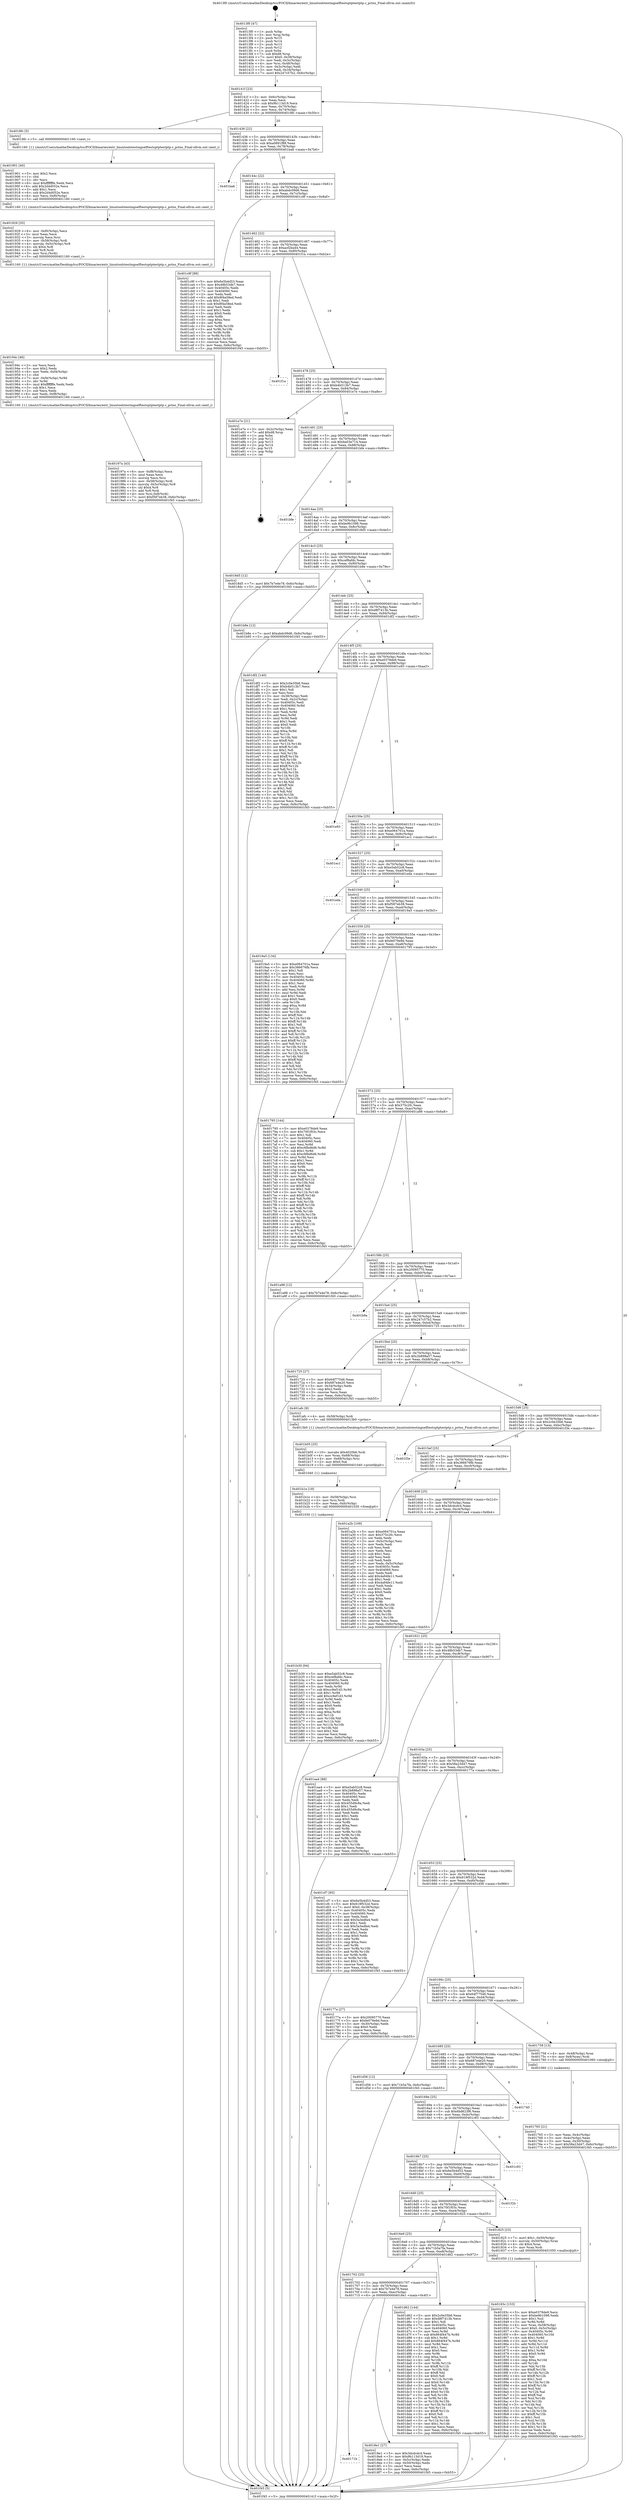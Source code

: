 digraph "0x4013f0" {
  label = "0x4013f0 (/mnt/c/Users/mathe/Desktop/tcc/POCII/binaries/extr_linuxtoolstestingselftestsptptestptp.c_pctns_Final-ollvm.out::main(0))"
  labelloc = "t"
  node[shape=record]

  Entry [label="",width=0.3,height=0.3,shape=circle,fillcolor=black,style=filled]
  "0x40141f" [label="{
     0x40141f [23]\l
     | [instrs]\l
     &nbsp;&nbsp;0x40141f \<+3\>: mov -0x6c(%rbp),%eax\l
     &nbsp;&nbsp;0x401422 \<+2\>: mov %eax,%ecx\l
     &nbsp;&nbsp;0x401424 \<+6\>: sub $0x9b113d19,%ecx\l
     &nbsp;&nbsp;0x40142a \<+3\>: mov %eax,-0x70(%rbp)\l
     &nbsp;&nbsp;0x40142d \<+3\>: mov %ecx,-0x74(%rbp)\l
     &nbsp;&nbsp;0x401430 \<+6\>: je 00000000004018fc \<main+0x50c\>\l
  }"]
  "0x4018fc" [label="{
     0x4018fc [5]\l
     | [instrs]\l
     &nbsp;&nbsp;0x4018fc \<+5\>: call 0000000000401160 \<next_i\>\l
     | [calls]\l
     &nbsp;&nbsp;0x401160 \{1\} (/mnt/c/Users/mathe/Desktop/tcc/POCII/binaries/extr_linuxtoolstestingselftestsptptestptp.c_pctns_Final-ollvm.out::next_i)\l
  }"]
  "0x401436" [label="{
     0x401436 [22]\l
     | [instrs]\l
     &nbsp;&nbsp;0x401436 \<+5\>: jmp 000000000040143b \<main+0x4b\>\l
     &nbsp;&nbsp;0x40143b \<+3\>: mov -0x70(%rbp),%eax\l
     &nbsp;&nbsp;0x40143e \<+5\>: sub $0xa0891f88,%eax\l
     &nbsp;&nbsp;0x401443 \<+3\>: mov %eax,-0x78(%rbp)\l
     &nbsp;&nbsp;0x401446 \<+6\>: je 0000000000401ba6 \<main+0x7b6\>\l
  }"]
  Exit [label="",width=0.3,height=0.3,shape=circle,fillcolor=black,style=filled,peripheries=2]
  "0x401ba6" [label="{
     0x401ba6\l
  }", style=dashed]
  "0x40144c" [label="{
     0x40144c [22]\l
     | [instrs]\l
     &nbsp;&nbsp;0x40144c \<+5\>: jmp 0000000000401451 \<main+0x61\>\l
     &nbsp;&nbsp;0x401451 \<+3\>: mov -0x70(%rbp),%eax\l
     &nbsp;&nbsp;0x401454 \<+5\>: sub $0xabdc09d6,%eax\l
     &nbsp;&nbsp;0x401459 \<+3\>: mov %eax,-0x7c(%rbp)\l
     &nbsp;&nbsp;0x40145c \<+6\>: je 0000000000401c9f \<main+0x8af\>\l
  }"]
  "0x401b30" [label="{
     0x401b30 [94]\l
     | [instrs]\l
     &nbsp;&nbsp;0x401b30 \<+5\>: mov $0xe5ab52c8,%eax\l
     &nbsp;&nbsp;0x401b35 \<+5\>: mov $0xcef8afdc,%ecx\l
     &nbsp;&nbsp;0x401b3a \<+7\>: mov 0x40405c,%edx\l
     &nbsp;&nbsp;0x401b41 \<+8\>: mov 0x404060,%r8d\l
     &nbsp;&nbsp;0x401b49 \<+3\>: mov %edx,%r9d\l
     &nbsp;&nbsp;0x401b4c \<+7\>: sub $0xcc9ef1d3,%r9d\l
     &nbsp;&nbsp;0x401b53 \<+4\>: sub $0x1,%r9d\l
     &nbsp;&nbsp;0x401b57 \<+7\>: add $0xcc9ef1d3,%r9d\l
     &nbsp;&nbsp;0x401b5e \<+4\>: imul %r9d,%edx\l
     &nbsp;&nbsp;0x401b62 \<+3\>: and $0x1,%edx\l
     &nbsp;&nbsp;0x401b65 \<+3\>: cmp $0x0,%edx\l
     &nbsp;&nbsp;0x401b68 \<+4\>: sete %r10b\l
     &nbsp;&nbsp;0x401b6c \<+4\>: cmp $0xa,%r8d\l
     &nbsp;&nbsp;0x401b70 \<+4\>: setl %r11b\l
     &nbsp;&nbsp;0x401b74 \<+3\>: mov %r10b,%bl\l
     &nbsp;&nbsp;0x401b77 \<+3\>: and %r11b,%bl\l
     &nbsp;&nbsp;0x401b7a \<+3\>: xor %r11b,%r10b\l
     &nbsp;&nbsp;0x401b7d \<+3\>: or %r10b,%bl\l
     &nbsp;&nbsp;0x401b80 \<+3\>: test $0x1,%bl\l
     &nbsp;&nbsp;0x401b83 \<+3\>: cmovne %ecx,%eax\l
     &nbsp;&nbsp;0x401b86 \<+3\>: mov %eax,-0x6c(%rbp)\l
     &nbsp;&nbsp;0x401b89 \<+5\>: jmp 0000000000401f45 \<main+0xb55\>\l
  }"]
  "0x401c9f" [label="{
     0x401c9f [88]\l
     | [instrs]\l
     &nbsp;&nbsp;0x401c9f \<+5\>: mov $0x6e5b4d53,%eax\l
     &nbsp;&nbsp;0x401ca4 \<+5\>: mov $0x48b53db7,%ecx\l
     &nbsp;&nbsp;0x401ca9 \<+7\>: mov 0x40405c,%edx\l
     &nbsp;&nbsp;0x401cb0 \<+7\>: mov 0x404060,%esi\l
     &nbsp;&nbsp;0x401cb7 \<+2\>: mov %edx,%edi\l
     &nbsp;&nbsp;0x401cb9 \<+6\>: add $0x8f4a58ed,%edi\l
     &nbsp;&nbsp;0x401cbf \<+3\>: sub $0x1,%edi\l
     &nbsp;&nbsp;0x401cc2 \<+6\>: sub $0x8f4a58ed,%edi\l
     &nbsp;&nbsp;0x401cc8 \<+3\>: imul %edi,%edx\l
     &nbsp;&nbsp;0x401ccb \<+3\>: and $0x1,%edx\l
     &nbsp;&nbsp;0x401cce \<+3\>: cmp $0x0,%edx\l
     &nbsp;&nbsp;0x401cd1 \<+4\>: sete %r8b\l
     &nbsp;&nbsp;0x401cd5 \<+3\>: cmp $0xa,%esi\l
     &nbsp;&nbsp;0x401cd8 \<+4\>: setl %r9b\l
     &nbsp;&nbsp;0x401cdc \<+3\>: mov %r8b,%r10b\l
     &nbsp;&nbsp;0x401cdf \<+3\>: and %r9b,%r10b\l
     &nbsp;&nbsp;0x401ce2 \<+3\>: xor %r9b,%r8b\l
     &nbsp;&nbsp;0x401ce5 \<+3\>: or %r8b,%r10b\l
     &nbsp;&nbsp;0x401ce8 \<+4\>: test $0x1,%r10b\l
     &nbsp;&nbsp;0x401cec \<+3\>: cmovne %ecx,%eax\l
     &nbsp;&nbsp;0x401cef \<+3\>: mov %eax,-0x6c(%rbp)\l
     &nbsp;&nbsp;0x401cf2 \<+5\>: jmp 0000000000401f45 \<main+0xb55\>\l
  }"]
  "0x401462" [label="{
     0x401462 [22]\l
     | [instrs]\l
     &nbsp;&nbsp;0x401462 \<+5\>: jmp 0000000000401467 \<main+0x77\>\l
     &nbsp;&nbsp;0x401467 \<+3\>: mov -0x70(%rbp),%eax\l
     &nbsp;&nbsp;0x40146a \<+5\>: sub $0xacf2ba44,%eax\l
     &nbsp;&nbsp;0x40146f \<+3\>: mov %eax,-0x80(%rbp)\l
     &nbsp;&nbsp;0x401472 \<+6\>: je 0000000000401f1a \<main+0xb2a\>\l
  }"]
  "0x401b1e" [label="{
     0x401b1e [18]\l
     | [instrs]\l
     &nbsp;&nbsp;0x401b1e \<+4\>: mov -0x58(%rbp),%rsi\l
     &nbsp;&nbsp;0x401b22 \<+3\>: mov %rsi,%rdi\l
     &nbsp;&nbsp;0x401b25 \<+6\>: mov %eax,-0xfc(%rbp)\l
     &nbsp;&nbsp;0x401b2b \<+5\>: call 0000000000401030 \<free@plt\>\l
     | [calls]\l
     &nbsp;&nbsp;0x401030 \{1\} (unknown)\l
  }"]
  "0x401f1a" [label="{
     0x401f1a\l
  }", style=dashed]
  "0x401478" [label="{
     0x401478 [25]\l
     | [instrs]\l
     &nbsp;&nbsp;0x401478 \<+5\>: jmp 000000000040147d \<main+0x8d\>\l
     &nbsp;&nbsp;0x40147d \<+3\>: mov -0x70(%rbp),%eax\l
     &nbsp;&nbsp;0x401480 \<+5\>: sub $0xb4b513b7,%eax\l
     &nbsp;&nbsp;0x401485 \<+6\>: mov %eax,-0x84(%rbp)\l
     &nbsp;&nbsp;0x40148b \<+6\>: je 0000000000401e7e \<main+0xa8e\>\l
  }"]
  "0x401b05" [label="{
     0x401b05 [25]\l
     | [instrs]\l
     &nbsp;&nbsp;0x401b05 \<+10\>: movabs $0x4020b6,%rdi\l
     &nbsp;&nbsp;0x401b0f \<+4\>: mov %rax,-0x68(%rbp)\l
     &nbsp;&nbsp;0x401b13 \<+4\>: mov -0x68(%rbp),%rsi\l
     &nbsp;&nbsp;0x401b17 \<+2\>: mov $0x0,%al\l
     &nbsp;&nbsp;0x401b19 \<+5\>: call 0000000000401040 \<printf@plt\>\l
     | [calls]\l
     &nbsp;&nbsp;0x401040 \{1\} (unknown)\l
  }"]
  "0x401e7e" [label="{
     0x401e7e [21]\l
     | [instrs]\l
     &nbsp;&nbsp;0x401e7e \<+3\>: mov -0x2c(%rbp),%eax\l
     &nbsp;&nbsp;0x401e81 \<+7\>: add $0xd8,%rsp\l
     &nbsp;&nbsp;0x401e88 \<+1\>: pop %rbx\l
     &nbsp;&nbsp;0x401e89 \<+2\>: pop %r12\l
     &nbsp;&nbsp;0x401e8b \<+2\>: pop %r13\l
     &nbsp;&nbsp;0x401e8d \<+2\>: pop %r14\l
     &nbsp;&nbsp;0x401e8f \<+2\>: pop %r15\l
     &nbsp;&nbsp;0x401e91 \<+1\>: pop %rbp\l
     &nbsp;&nbsp;0x401e92 \<+1\>: ret\l
  }"]
  "0x401491" [label="{
     0x401491 [25]\l
     | [instrs]\l
     &nbsp;&nbsp;0x401491 \<+5\>: jmp 0000000000401496 \<main+0xa6\>\l
     &nbsp;&nbsp;0x401496 \<+3\>: mov -0x70(%rbp),%eax\l
     &nbsp;&nbsp;0x401499 \<+5\>: sub $0xba03e714,%eax\l
     &nbsp;&nbsp;0x40149e \<+6\>: mov %eax,-0x88(%rbp)\l
     &nbsp;&nbsp;0x4014a4 \<+6\>: je 0000000000401bfe \<main+0x80e\>\l
  }"]
  "0x40197a" [label="{
     0x40197a [43]\l
     | [instrs]\l
     &nbsp;&nbsp;0x40197a \<+6\>: mov -0xf8(%rbp),%ecx\l
     &nbsp;&nbsp;0x401980 \<+3\>: imul %eax,%ecx\l
     &nbsp;&nbsp;0x401983 \<+3\>: movslq %ecx,%rsi\l
     &nbsp;&nbsp;0x401986 \<+4\>: mov -0x58(%rbp),%rdi\l
     &nbsp;&nbsp;0x40198a \<+4\>: movslq -0x5c(%rbp),%r8\l
     &nbsp;&nbsp;0x40198e \<+4\>: shl $0x4,%r8\l
     &nbsp;&nbsp;0x401992 \<+3\>: add %r8,%rdi\l
     &nbsp;&nbsp;0x401995 \<+4\>: mov %rsi,0x8(%rdi)\l
     &nbsp;&nbsp;0x401999 \<+7\>: movl $0xf587eb38,-0x6c(%rbp)\l
     &nbsp;&nbsp;0x4019a0 \<+5\>: jmp 0000000000401f45 \<main+0xb55\>\l
  }"]
  "0x401bfe" [label="{
     0x401bfe\l
  }", style=dashed]
  "0x4014aa" [label="{
     0x4014aa [25]\l
     | [instrs]\l
     &nbsp;&nbsp;0x4014aa \<+5\>: jmp 00000000004014af \<main+0xbf\>\l
     &nbsp;&nbsp;0x4014af \<+3\>: mov -0x70(%rbp),%eax\l
     &nbsp;&nbsp;0x4014b2 \<+5\>: sub $0xbe9b1098,%eax\l
     &nbsp;&nbsp;0x4014b7 \<+6\>: mov %eax,-0x8c(%rbp)\l
     &nbsp;&nbsp;0x4014bd \<+6\>: je 00000000004018d5 \<main+0x4e5\>\l
  }"]
  "0x40194c" [label="{
     0x40194c [46]\l
     | [instrs]\l
     &nbsp;&nbsp;0x40194c \<+2\>: xor %ecx,%ecx\l
     &nbsp;&nbsp;0x40194e \<+5\>: mov $0x2,%edx\l
     &nbsp;&nbsp;0x401953 \<+6\>: mov %edx,-0xf4(%rbp)\l
     &nbsp;&nbsp;0x401959 \<+1\>: cltd\l
     &nbsp;&nbsp;0x40195a \<+7\>: mov -0xf4(%rbp),%r9d\l
     &nbsp;&nbsp;0x401961 \<+3\>: idiv %r9d\l
     &nbsp;&nbsp;0x401964 \<+6\>: imul $0xfffffffe,%edx,%edx\l
     &nbsp;&nbsp;0x40196a \<+3\>: sub $0x1,%ecx\l
     &nbsp;&nbsp;0x40196d \<+2\>: sub %ecx,%edx\l
     &nbsp;&nbsp;0x40196f \<+6\>: mov %edx,-0xf8(%rbp)\l
     &nbsp;&nbsp;0x401975 \<+5\>: call 0000000000401160 \<next_i\>\l
     | [calls]\l
     &nbsp;&nbsp;0x401160 \{1\} (/mnt/c/Users/mathe/Desktop/tcc/POCII/binaries/extr_linuxtoolstestingselftestsptptestptp.c_pctns_Final-ollvm.out::next_i)\l
  }"]
  "0x4018d5" [label="{
     0x4018d5 [12]\l
     | [instrs]\l
     &nbsp;&nbsp;0x4018d5 \<+7\>: movl $0x7b7e4e78,-0x6c(%rbp)\l
     &nbsp;&nbsp;0x4018dc \<+5\>: jmp 0000000000401f45 \<main+0xb55\>\l
  }"]
  "0x4014c3" [label="{
     0x4014c3 [25]\l
     | [instrs]\l
     &nbsp;&nbsp;0x4014c3 \<+5\>: jmp 00000000004014c8 \<main+0xd8\>\l
     &nbsp;&nbsp;0x4014c8 \<+3\>: mov -0x70(%rbp),%eax\l
     &nbsp;&nbsp;0x4014cb \<+5\>: sub $0xcef8afdc,%eax\l
     &nbsp;&nbsp;0x4014d0 \<+6\>: mov %eax,-0x90(%rbp)\l
     &nbsp;&nbsp;0x4014d6 \<+6\>: je 0000000000401b8e \<main+0x79e\>\l
  }"]
  "0x401929" [label="{
     0x401929 [35]\l
     | [instrs]\l
     &nbsp;&nbsp;0x401929 \<+6\>: mov -0xf0(%rbp),%ecx\l
     &nbsp;&nbsp;0x40192f \<+3\>: imul %eax,%ecx\l
     &nbsp;&nbsp;0x401932 \<+3\>: movslq %ecx,%rsi\l
     &nbsp;&nbsp;0x401935 \<+4\>: mov -0x58(%rbp),%rdi\l
     &nbsp;&nbsp;0x401939 \<+4\>: movslq -0x5c(%rbp),%r8\l
     &nbsp;&nbsp;0x40193d \<+4\>: shl $0x4,%r8\l
     &nbsp;&nbsp;0x401941 \<+3\>: add %r8,%rdi\l
     &nbsp;&nbsp;0x401944 \<+3\>: mov %rsi,(%rdi)\l
     &nbsp;&nbsp;0x401947 \<+5\>: call 0000000000401160 \<next_i\>\l
     | [calls]\l
     &nbsp;&nbsp;0x401160 \{1\} (/mnt/c/Users/mathe/Desktop/tcc/POCII/binaries/extr_linuxtoolstestingselftestsptptestptp.c_pctns_Final-ollvm.out::next_i)\l
  }"]
  "0x401b8e" [label="{
     0x401b8e [12]\l
     | [instrs]\l
     &nbsp;&nbsp;0x401b8e \<+7\>: movl $0xabdc09d6,-0x6c(%rbp)\l
     &nbsp;&nbsp;0x401b95 \<+5\>: jmp 0000000000401f45 \<main+0xb55\>\l
  }"]
  "0x4014dc" [label="{
     0x4014dc [25]\l
     | [instrs]\l
     &nbsp;&nbsp;0x4014dc \<+5\>: jmp 00000000004014e1 \<main+0xf1\>\l
     &nbsp;&nbsp;0x4014e1 \<+3\>: mov -0x70(%rbp),%eax\l
     &nbsp;&nbsp;0x4014e4 \<+5\>: sub $0xd8f7413b,%eax\l
     &nbsp;&nbsp;0x4014e9 \<+6\>: mov %eax,-0x94(%rbp)\l
     &nbsp;&nbsp;0x4014ef \<+6\>: je 0000000000401df2 \<main+0xa02\>\l
  }"]
  "0x401901" [label="{
     0x401901 [40]\l
     | [instrs]\l
     &nbsp;&nbsp;0x401901 \<+5\>: mov $0x2,%ecx\l
     &nbsp;&nbsp;0x401906 \<+1\>: cltd\l
     &nbsp;&nbsp;0x401907 \<+2\>: idiv %ecx\l
     &nbsp;&nbsp;0x401909 \<+6\>: imul $0xfffffffe,%edx,%ecx\l
     &nbsp;&nbsp;0x40190f \<+6\>: add $0x2d4d052e,%ecx\l
     &nbsp;&nbsp;0x401915 \<+3\>: add $0x1,%ecx\l
     &nbsp;&nbsp;0x401918 \<+6\>: sub $0x2d4d052e,%ecx\l
     &nbsp;&nbsp;0x40191e \<+6\>: mov %ecx,-0xf0(%rbp)\l
     &nbsp;&nbsp;0x401924 \<+5\>: call 0000000000401160 \<next_i\>\l
     | [calls]\l
     &nbsp;&nbsp;0x401160 \{1\} (/mnt/c/Users/mathe/Desktop/tcc/POCII/binaries/extr_linuxtoolstestingselftestsptptestptp.c_pctns_Final-ollvm.out::next_i)\l
  }"]
  "0x401df2" [label="{
     0x401df2 [140]\l
     | [instrs]\l
     &nbsp;&nbsp;0x401df2 \<+5\>: mov $0x2c0e35b6,%eax\l
     &nbsp;&nbsp;0x401df7 \<+5\>: mov $0xb4b513b7,%ecx\l
     &nbsp;&nbsp;0x401dfc \<+2\>: mov $0x1,%dl\l
     &nbsp;&nbsp;0x401dfe \<+2\>: xor %esi,%esi\l
     &nbsp;&nbsp;0x401e00 \<+3\>: mov -0x38(%rbp),%edi\l
     &nbsp;&nbsp;0x401e03 \<+3\>: mov %edi,-0x2c(%rbp)\l
     &nbsp;&nbsp;0x401e06 \<+7\>: mov 0x40405c,%edi\l
     &nbsp;&nbsp;0x401e0d \<+8\>: mov 0x404060,%r8d\l
     &nbsp;&nbsp;0x401e15 \<+3\>: sub $0x1,%esi\l
     &nbsp;&nbsp;0x401e18 \<+3\>: mov %edi,%r9d\l
     &nbsp;&nbsp;0x401e1b \<+3\>: add %esi,%r9d\l
     &nbsp;&nbsp;0x401e1e \<+4\>: imul %r9d,%edi\l
     &nbsp;&nbsp;0x401e22 \<+3\>: and $0x1,%edi\l
     &nbsp;&nbsp;0x401e25 \<+3\>: cmp $0x0,%edi\l
     &nbsp;&nbsp;0x401e28 \<+4\>: sete %r10b\l
     &nbsp;&nbsp;0x401e2c \<+4\>: cmp $0xa,%r8d\l
     &nbsp;&nbsp;0x401e30 \<+4\>: setl %r11b\l
     &nbsp;&nbsp;0x401e34 \<+3\>: mov %r10b,%bl\l
     &nbsp;&nbsp;0x401e37 \<+3\>: xor $0xff,%bl\l
     &nbsp;&nbsp;0x401e3a \<+3\>: mov %r11b,%r14b\l
     &nbsp;&nbsp;0x401e3d \<+4\>: xor $0xff,%r14b\l
     &nbsp;&nbsp;0x401e41 \<+3\>: xor $0x1,%dl\l
     &nbsp;&nbsp;0x401e44 \<+3\>: mov %bl,%r15b\l
     &nbsp;&nbsp;0x401e47 \<+4\>: and $0xff,%r15b\l
     &nbsp;&nbsp;0x401e4b \<+3\>: and %dl,%r10b\l
     &nbsp;&nbsp;0x401e4e \<+3\>: mov %r14b,%r12b\l
     &nbsp;&nbsp;0x401e51 \<+4\>: and $0xff,%r12b\l
     &nbsp;&nbsp;0x401e55 \<+3\>: and %dl,%r11b\l
     &nbsp;&nbsp;0x401e58 \<+3\>: or %r10b,%r15b\l
     &nbsp;&nbsp;0x401e5b \<+3\>: or %r11b,%r12b\l
     &nbsp;&nbsp;0x401e5e \<+3\>: xor %r12b,%r15b\l
     &nbsp;&nbsp;0x401e61 \<+3\>: or %r14b,%bl\l
     &nbsp;&nbsp;0x401e64 \<+3\>: xor $0xff,%bl\l
     &nbsp;&nbsp;0x401e67 \<+3\>: or $0x1,%dl\l
     &nbsp;&nbsp;0x401e6a \<+2\>: and %dl,%bl\l
     &nbsp;&nbsp;0x401e6c \<+3\>: or %bl,%r15b\l
     &nbsp;&nbsp;0x401e6f \<+4\>: test $0x1,%r15b\l
     &nbsp;&nbsp;0x401e73 \<+3\>: cmovne %ecx,%eax\l
     &nbsp;&nbsp;0x401e76 \<+3\>: mov %eax,-0x6c(%rbp)\l
     &nbsp;&nbsp;0x401e79 \<+5\>: jmp 0000000000401f45 \<main+0xb55\>\l
  }"]
  "0x4014f5" [label="{
     0x4014f5 [25]\l
     | [instrs]\l
     &nbsp;&nbsp;0x4014f5 \<+5\>: jmp 00000000004014fa \<main+0x10a\>\l
     &nbsp;&nbsp;0x4014fa \<+3\>: mov -0x70(%rbp),%eax\l
     &nbsp;&nbsp;0x4014fd \<+5\>: sub $0xe0378de9,%eax\l
     &nbsp;&nbsp;0x401502 \<+6\>: mov %eax,-0x98(%rbp)\l
     &nbsp;&nbsp;0x401508 \<+6\>: je 0000000000401e93 \<main+0xaa3\>\l
  }"]
  "0x40171b" [label="{
     0x40171b\l
  }", style=dashed]
  "0x401e93" [label="{
     0x401e93\l
  }", style=dashed]
  "0x40150e" [label="{
     0x40150e [25]\l
     | [instrs]\l
     &nbsp;&nbsp;0x40150e \<+5\>: jmp 0000000000401513 \<main+0x123\>\l
     &nbsp;&nbsp;0x401513 \<+3\>: mov -0x70(%rbp),%eax\l
     &nbsp;&nbsp;0x401516 \<+5\>: sub $0xe064701a,%eax\l
     &nbsp;&nbsp;0x40151b \<+6\>: mov %eax,-0x9c(%rbp)\l
     &nbsp;&nbsp;0x401521 \<+6\>: je 0000000000401ec1 \<main+0xad1\>\l
  }"]
  "0x4018e1" [label="{
     0x4018e1 [27]\l
     | [instrs]\l
     &nbsp;&nbsp;0x4018e1 \<+5\>: mov $0x3dcdcdc4,%eax\l
     &nbsp;&nbsp;0x4018e6 \<+5\>: mov $0x9b113d19,%ecx\l
     &nbsp;&nbsp;0x4018eb \<+3\>: mov -0x5c(%rbp),%edx\l
     &nbsp;&nbsp;0x4018ee \<+3\>: cmp -0x50(%rbp),%edx\l
     &nbsp;&nbsp;0x4018f1 \<+3\>: cmovl %ecx,%eax\l
     &nbsp;&nbsp;0x4018f4 \<+3\>: mov %eax,-0x6c(%rbp)\l
     &nbsp;&nbsp;0x4018f7 \<+5\>: jmp 0000000000401f45 \<main+0xb55\>\l
  }"]
  "0x401ec1" [label="{
     0x401ec1\l
  }", style=dashed]
  "0x401527" [label="{
     0x401527 [25]\l
     | [instrs]\l
     &nbsp;&nbsp;0x401527 \<+5\>: jmp 000000000040152c \<main+0x13c\>\l
     &nbsp;&nbsp;0x40152c \<+3\>: mov -0x70(%rbp),%eax\l
     &nbsp;&nbsp;0x40152f \<+5\>: sub $0xe5ab52c8,%eax\l
     &nbsp;&nbsp;0x401534 \<+6\>: mov %eax,-0xa0(%rbp)\l
     &nbsp;&nbsp;0x40153a \<+6\>: je 0000000000401eda \<main+0xaea\>\l
  }"]
  "0x401702" [label="{
     0x401702 [25]\l
     | [instrs]\l
     &nbsp;&nbsp;0x401702 \<+5\>: jmp 0000000000401707 \<main+0x317\>\l
     &nbsp;&nbsp;0x401707 \<+3\>: mov -0x70(%rbp),%eax\l
     &nbsp;&nbsp;0x40170a \<+5\>: sub $0x7b7e4e78,%eax\l
     &nbsp;&nbsp;0x40170f \<+6\>: mov %eax,-0xec(%rbp)\l
     &nbsp;&nbsp;0x401715 \<+6\>: je 00000000004018e1 \<main+0x4f1\>\l
  }"]
  "0x401eda" [label="{
     0x401eda\l
  }", style=dashed]
  "0x401540" [label="{
     0x401540 [25]\l
     | [instrs]\l
     &nbsp;&nbsp;0x401540 \<+5\>: jmp 0000000000401545 \<main+0x155\>\l
     &nbsp;&nbsp;0x401545 \<+3\>: mov -0x70(%rbp),%eax\l
     &nbsp;&nbsp;0x401548 \<+5\>: sub $0xf587eb38,%eax\l
     &nbsp;&nbsp;0x40154d \<+6\>: mov %eax,-0xa4(%rbp)\l
     &nbsp;&nbsp;0x401553 \<+6\>: je 00000000004019a5 \<main+0x5b5\>\l
  }"]
  "0x401d62" [label="{
     0x401d62 [144]\l
     | [instrs]\l
     &nbsp;&nbsp;0x401d62 \<+5\>: mov $0x2c0e35b6,%eax\l
     &nbsp;&nbsp;0x401d67 \<+5\>: mov $0xd8f7413b,%ecx\l
     &nbsp;&nbsp;0x401d6c \<+2\>: mov $0x1,%dl\l
     &nbsp;&nbsp;0x401d6e \<+7\>: mov 0x40405c,%esi\l
     &nbsp;&nbsp;0x401d75 \<+7\>: mov 0x404060,%edi\l
     &nbsp;&nbsp;0x401d7c \<+3\>: mov %esi,%r8d\l
     &nbsp;&nbsp;0x401d7f \<+7\>: sub $0x864f447b,%r8d\l
     &nbsp;&nbsp;0x401d86 \<+4\>: sub $0x1,%r8d\l
     &nbsp;&nbsp;0x401d8a \<+7\>: add $0x864f447b,%r8d\l
     &nbsp;&nbsp;0x401d91 \<+4\>: imul %r8d,%esi\l
     &nbsp;&nbsp;0x401d95 \<+3\>: and $0x1,%esi\l
     &nbsp;&nbsp;0x401d98 \<+3\>: cmp $0x0,%esi\l
     &nbsp;&nbsp;0x401d9b \<+4\>: sete %r9b\l
     &nbsp;&nbsp;0x401d9f \<+3\>: cmp $0xa,%edi\l
     &nbsp;&nbsp;0x401da2 \<+4\>: setl %r10b\l
     &nbsp;&nbsp;0x401da6 \<+3\>: mov %r9b,%r11b\l
     &nbsp;&nbsp;0x401da9 \<+4\>: xor $0xff,%r11b\l
     &nbsp;&nbsp;0x401dad \<+3\>: mov %r10b,%bl\l
     &nbsp;&nbsp;0x401db0 \<+3\>: xor $0xff,%bl\l
     &nbsp;&nbsp;0x401db3 \<+3\>: xor $0x0,%dl\l
     &nbsp;&nbsp;0x401db6 \<+3\>: mov %r11b,%r14b\l
     &nbsp;&nbsp;0x401db9 \<+4\>: and $0x0,%r14b\l
     &nbsp;&nbsp;0x401dbd \<+3\>: and %dl,%r9b\l
     &nbsp;&nbsp;0x401dc0 \<+3\>: mov %bl,%r15b\l
     &nbsp;&nbsp;0x401dc3 \<+4\>: and $0x0,%r15b\l
     &nbsp;&nbsp;0x401dc7 \<+3\>: and %dl,%r10b\l
     &nbsp;&nbsp;0x401dca \<+3\>: or %r9b,%r14b\l
     &nbsp;&nbsp;0x401dcd \<+3\>: or %r10b,%r15b\l
     &nbsp;&nbsp;0x401dd0 \<+3\>: xor %r15b,%r14b\l
     &nbsp;&nbsp;0x401dd3 \<+3\>: or %bl,%r11b\l
     &nbsp;&nbsp;0x401dd6 \<+4\>: xor $0xff,%r11b\l
     &nbsp;&nbsp;0x401dda \<+3\>: or $0x0,%dl\l
     &nbsp;&nbsp;0x401ddd \<+3\>: and %dl,%r11b\l
     &nbsp;&nbsp;0x401de0 \<+3\>: or %r11b,%r14b\l
     &nbsp;&nbsp;0x401de3 \<+4\>: test $0x1,%r14b\l
     &nbsp;&nbsp;0x401de7 \<+3\>: cmovne %ecx,%eax\l
     &nbsp;&nbsp;0x401dea \<+3\>: mov %eax,-0x6c(%rbp)\l
     &nbsp;&nbsp;0x401ded \<+5\>: jmp 0000000000401f45 \<main+0xb55\>\l
  }"]
  "0x4019a5" [label="{
     0x4019a5 [134]\l
     | [instrs]\l
     &nbsp;&nbsp;0x4019a5 \<+5\>: mov $0xe064701a,%eax\l
     &nbsp;&nbsp;0x4019aa \<+5\>: mov $0x386676fb,%ecx\l
     &nbsp;&nbsp;0x4019af \<+2\>: mov $0x1,%dl\l
     &nbsp;&nbsp;0x4019b1 \<+2\>: xor %esi,%esi\l
     &nbsp;&nbsp;0x4019b3 \<+7\>: mov 0x40405c,%edi\l
     &nbsp;&nbsp;0x4019ba \<+8\>: mov 0x404060,%r8d\l
     &nbsp;&nbsp;0x4019c2 \<+3\>: sub $0x1,%esi\l
     &nbsp;&nbsp;0x4019c5 \<+3\>: mov %edi,%r9d\l
     &nbsp;&nbsp;0x4019c8 \<+3\>: add %esi,%r9d\l
     &nbsp;&nbsp;0x4019cb \<+4\>: imul %r9d,%edi\l
     &nbsp;&nbsp;0x4019cf \<+3\>: and $0x1,%edi\l
     &nbsp;&nbsp;0x4019d2 \<+3\>: cmp $0x0,%edi\l
     &nbsp;&nbsp;0x4019d5 \<+4\>: sete %r10b\l
     &nbsp;&nbsp;0x4019d9 \<+4\>: cmp $0xa,%r8d\l
     &nbsp;&nbsp;0x4019dd \<+4\>: setl %r11b\l
     &nbsp;&nbsp;0x4019e1 \<+3\>: mov %r10b,%bl\l
     &nbsp;&nbsp;0x4019e4 \<+3\>: xor $0xff,%bl\l
     &nbsp;&nbsp;0x4019e7 \<+3\>: mov %r11b,%r14b\l
     &nbsp;&nbsp;0x4019ea \<+4\>: xor $0xff,%r14b\l
     &nbsp;&nbsp;0x4019ee \<+3\>: xor $0x1,%dl\l
     &nbsp;&nbsp;0x4019f1 \<+3\>: mov %bl,%r15b\l
     &nbsp;&nbsp;0x4019f4 \<+4\>: and $0xff,%r15b\l
     &nbsp;&nbsp;0x4019f8 \<+3\>: and %dl,%r10b\l
     &nbsp;&nbsp;0x4019fb \<+3\>: mov %r14b,%r12b\l
     &nbsp;&nbsp;0x4019fe \<+4\>: and $0xff,%r12b\l
     &nbsp;&nbsp;0x401a02 \<+3\>: and %dl,%r11b\l
     &nbsp;&nbsp;0x401a05 \<+3\>: or %r10b,%r15b\l
     &nbsp;&nbsp;0x401a08 \<+3\>: or %r11b,%r12b\l
     &nbsp;&nbsp;0x401a0b \<+3\>: xor %r12b,%r15b\l
     &nbsp;&nbsp;0x401a0e \<+3\>: or %r14b,%bl\l
     &nbsp;&nbsp;0x401a11 \<+3\>: xor $0xff,%bl\l
     &nbsp;&nbsp;0x401a14 \<+3\>: or $0x1,%dl\l
     &nbsp;&nbsp;0x401a17 \<+2\>: and %dl,%bl\l
     &nbsp;&nbsp;0x401a19 \<+3\>: or %bl,%r15b\l
     &nbsp;&nbsp;0x401a1c \<+4\>: test $0x1,%r15b\l
     &nbsp;&nbsp;0x401a20 \<+3\>: cmovne %ecx,%eax\l
     &nbsp;&nbsp;0x401a23 \<+3\>: mov %eax,-0x6c(%rbp)\l
     &nbsp;&nbsp;0x401a26 \<+5\>: jmp 0000000000401f45 \<main+0xb55\>\l
  }"]
  "0x401559" [label="{
     0x401559 [25]\l
     | [instrs]\l
     &nbsp;&nbsp;0x401559 \<+5\>: jmp 000000000040155e \<main+0x16e\>\l
     &nbsp;&nbsp;0x40155e \<+3\>: mov -0x70(%rbp),%eax\l
     &nbsp;&nbsp;0x401561 \<+5\>: sub $0xfe079e9d,%eax\l
     &nbsp;&nbsp;0x401566 \<+6\>: mov %eax,-0xa8(%rbp)\l
     &nbsp;&nbsp;0x40156c \<+6\>: je 0000000000401795 \<main+0x3a5\>\l
  }"]
  "0x40183c" [label="{
     0x40183c [153]\l
     | [instrs]\l
     &nbsp;&nbsp;0x40183c \<+5\>: mov $0xe0378de9,%ecx\l
     &nbsp;&nbsp;0x401841 \<+5\>: mov $0xbe9b1098,%edx\l
     &nbsp;&nbsp;0x401846 \<+3\>: mov $0x1,%sil\l
     &nbsp;&nbsp;0x401849 \<+3\>: xor %r8d,%r8d\l
     &nbsp;&nbsp;0x40184c \<+4\>: mov %rax,-0x58(%rbp)\l
     &nbsp;&nbsp;0x401850 \<+7\>: movl $0x0,-0x5c(%rbp)\l
     &nbsp;&nbsp;0x401857 \<+8\>: mov 0x40405c,%r9d\l
     &nbsp;&nbsp;0x40185f \<+8\>: mov 0x404060,%r10d\l
     &nbsp;&nbsp;0x401867 \<+4\>: sub $0x1,%r8d\l
     &nbsp;&nbsp;0x40186b \<+3\>: mov %r9d,%r11d\l
     &nbsp;&nbsp;0x40186e \<+3\>: add %r8d,%r11d\l
     &nbsp;&nbsp;0x401871 \<+4\>: imul %r11d,%r9d\l
     &nbsp;&nbsp;0x401875 \<+4\>: and $0x1,%r9d\l
     &nbsp;&nbsp;0x401879 \<+4\>: cmp $0x0,%r9d\l
     &nbsp;&nbsp;0x40187d \<+3\>: sete %bl\l
     &nbsp;&nbsp;0x401880 \<+4\>: cmp $0xa,%r10d\l
     &nbsp;&nbsp;0x401884 \<+4\>: setl %r14b\l
     &nbsp;&nbsp;0x401888 \<+3\>: mov %bl,%r15b\l
     &nbsp;&nbsp;0x40188b \<+4\>: xor $0xff,%r15b\l
     &nbsp;&nbsp;0x40188f \<+3\>: mov %r14b,%r12b\l
     &nbsp;&nbsp;0x401892 \<+4\>: xor $0xff,%r12b\l
     &nbsp;&nbsp;0x401896 \<+4\>: xor $0x1,%sil\l
     &nbsp;&nbsp;0x40189a \<+3\>: mov %r15b,%r13b\l
     &nbsp;&nbsp;0x40189d \<+4\>: and $0xff,%r13b\l
     &nbsp;&nbsp;0x4018a1 \<+3\>: and %sil,%bl\l
     &nbsp;&nbsp;0x4018a4 \<+3\>: mov %r12b,%al\l
     &nbsp;&nbsp;0x4018a7 \<+2\>: and $0xff,%al\l
     &nbsp;&nbsp;0x4018a9 \<+3\>: and %sil,%r14b\l
     &nbsp;&nbsp;0x4018ac \<+3\>: or %bl,%r13b\l
     &nbsp;&nbsp;0x4018af \<+3\>: or %r14b,%al\l
     &nbsp;&nbsp;0x4018b2 \<+3\>: xor %al,%r13b\l
     &nbsp;&nbsp;0x4018b5 \<+3\>: or %r12b,%r15b\l
     &nbsp;&nbsp;0x4018b8 \<+4\>: xor $0xff,%r15b\l
     &nbsp;&nbsp;0x4018bc \<+4\>: or $0x1,%sil\l
     &nbsp;&nbsp;0x4018c0 \<+3\>: and %sil,%r15b\l
     &nbsp;&nbsp;0x4018c3 \<+3\>: or %r15b,%r13b\l
     &nbsp;&nbsp;0x4018c6 \<+4\>: test $0x1,%r13b\l
     &nbsp;&nbsp;0x4018ca \<+3\>: cmovne %edx,%ecx\l
     &nbsp;&nbsp;0x4018cd \<+3\>: mov %ecx,-0x6c(%rbp)\l
     &nbsp;&nbsp;0x4018d0 \<+5\>: jmp 0000000000401f45 \<main+0xb55\>\l
  }"]
  "0x401795" [label="{
     0x401795 [144]\l
     | [instrs]\l
     &nbsp;&nbsp;0x401795 \<+5\>: mov $0xe0378de9,%eax\l
     &nbsp;&nbsp;0x40179a \<+5\>: mov $0x70f1f03c,%ecx\l
     &nbsp;&nbsp;0x40179f \<+2\>: mov $0x1,%dl\l
     &nbsp;&nbsp;0x4017a1 \<+7\>: mov 0x40405c,%esi\l
     &nbsp;&nbsp;0x4017a8 \<+7\>: mov 0x404060,%edi\l
     &nbsp;&nbsp;0x4017af \<+3\>: mov %esi,%r8d\l
     &nbsp;&nbsp;0x4017b2 \<+7\>: add $0xc6fbd6d6,%r8d\l
     &nbsp;&nbsp;0x4017b9 \<+4\>: sub $0x1,%r8d\l
     &nbsp;&nbsp;0x4017bd \<+7\>: sub $0xc6fbd6d6,%r8d\l
     &nbsp;&nbsp;0x4017c4 \<+4\>: imul %r8d,%esi\l
     &nbsp;&nbsp;0x4017c8 \<+3\>: and $0x1,%esi\l
     &nbsp;&nbsp;0x4017cb \<+3\>: cmp $0x0,%esi\l
     &nbsp;&nbsp;0x4017ce \<+4\>: sete %r9b\l
     &nbsp;&nbsp;0x4017d2 \<+3\>: cmp $0xa,%edi\l
     &nbsp;&nbsp;0x4017d5 \<+4\>: setl %r10b\l
     &nbsp;&nbsp;0x4017d9 \<+3\>: mov %r9b,%r11b\l
     &nbsp;&nbsp;0x4017dc \<+4\>: xor $0xff,%r11b\l
     &nbsp;&nbsp;0x4017e0 \<+3\>: mov %r10b,%bl\l
     &nbsp;&nbsp;0x4017e3 \<+3\>: xor $0xff,%bl\l
     &nbsp;&nbsp;0x4017e6 \<+3\>: xor $0x1,%dl\l
     &nbsp;&nbsp;0x4017e9 \<+3\>: mov %r11b,%r14b\l
     &nbsp;&nbsp;0x4017ec \<+4\>: and $0xff,%r14b\l
     &nbsp;&nbsp;0x4017f0 \<+3\>: and %dl,%r9b\l
     &nbsp;&nbsp;0x4017f3 \<+3\>: mov %bl,%r15b\l
     &nbsp;&nbsp;0x4017f6 \<+4\>: and $0xff,%r15b\l
     &nbsp;&nbsp;0x4017fa \<+3\>: and %dl,%r10b\l
     &nbsp;&nbsp;0x4017fd \<+3\>: or %r9b,%r14b\l
     &nbsp;&nbsp;0x401800 \<+3\>: or %r10b,%r15b\l
     &nbsp;&nbsp;0x401803 \<+3\>: xor %r15b,%r14b\l
     &nbsp;&nbsp;0x401806 \<+3\>: or %bl,%r11b\l
     &nbsp;&nbsp;0x401809 \<+4\>: xor $0xff,%r11b\l
     &nbsp;&nbsp;0x40180d \<+3\>: or $0x1,%dl\l
     &nbsp;&nbsp;0x401810 \<+3\>: and %dl,%r11b\l
     &nbsp;&nbsp;0x401813 \<+3\>: or %r11b,%r14b\l
     &nbsp;&nbsp;0x401816 \<+4\>: test $0x1,%r14b\l
     &nbsp;&nbsp;0x40181a \<+3\>: cmovne %ecx,%eax\l
     &nbsp;&nbsp;0x40181d \<+3\>: mov %eax,-0x6c(%rbp)\l
     &nbsp;&nbsp;0x401820 \<+5\>: jmp 0000000000401f45 \<main+0xb55\>\l
  }"]
  "0x401572" [label="{
     0x401572 [25]\l
     | [instrs]\l
     &nbsp;&nbsp;0x401572 \<+5\>: jmp 0000000000401577 \<main+0x187\>\l
     &nbsp;&nbsp;0x401577 \<+3\>: mov -0x70(%rbp),%eax\l
     &nbsp;&nbsp;0x40157a \<+5\>: sub $0x375c2fc,%eax\l
     &nbsp;&nbsp;0x40157f \<+6\>: mov %eax,-0xac(%rbp)\l
     &nbsp;&nbsp;0x401585 \<+6\>: je 0000000000401a98 \<main+0x6a8\>\l
  }"]
  "0x4016e9" [label="{
     0x4016e9 [25]\l
     | [instrs]\l
     &nbsp;&nbsp;0x4016e9 \<+5\>: jmp 00000000004016ee \<main+0x2fe\>\l
     &nbsp;&nbsp;0x4016ee \<+3\>: mov -0x70(%rbp),%eax\l
     &nbsp;&nbsp;0x4016f1 \<+5\>: sub $0x71b5a7fa,%eax\l
     &nbsp;&nbsp;0x4016f6 \<+6\>: mov %eax,-0xe8(%rbp)\l
     &nbsp;&nbsp;0x4016fc \<+6\>: je 0000000000401d62 \<main+0x972\>\l
  }"]
  "0x401a98" [label="{
     0x401a98 [12]\l
     | [instrs]\l
     &nbsp;&nbsp;0x401a98 \<+7\>: movl $0x7b7e4e78,-0x6c(%rbp)\l
     &nbsp;&nbsp;0x401a9f \<+5\>: jmp 0000000000401f45 \<main+0xb55\>\l
  }"]
  "0x40158b" [label="{
     0x40158b [25]\l
     | [instrs]\l
     &nbsp;&nbsp;0x40158b \<+5\>: jmp 0000000000401590 \<main+0x1a0\>\l
     &nbsp;&nbsp;0x401590 \<+3\>: mov -0x70(%rbp),%eax\l
     &nbsp;&nbsp;0x401593 \<+5\>: sub $0x20095770,%eax\l
     &nbsp;&nbsp;0x401598 \<+6\>: mov %eax,-0xb0(%rbp)\l
     &nbsp;&nbsp;0x40159e \<+6\>: je 0000000000401b9a \<main+0x7aa\>\l
  }"]
  "0x401825" [label="{
     0x401825 [23]\l
     | [instrs]\l
     &nbsp;&nbsp;0x401825 \<+7\>: movl $0x1,-0x50(%rbp)\l
     &nbsp;&nbsp;0x40182c \<+4\>: movslq -0x50(%rbp),%rax\l
     &nbsp;&nbsp;0x401830 \<+4\>: shl $0x4,%rax\l
     &nbsp;&nbsp;0x401834 \<+3\>: mov %rax,%rdi\l
     &nbsp;&nbsp;0x401837 \<+5\>: call 0000000000401050 \<malloc@plt\>\l
     | [calls]\l
     &nbsp;&nbsp;0x401050 \{1\} (unknown)\l
  }"]
  "0x401b9a" [label="{
     0x401b9a\l
  }", style=dashed]
  "0x4015a4" [label="{
     0x4015a4 [25]\l
     | [instrs]\l
     &nbsp;&nbsp;0x4015a4 \<+5\>: jmp 00000000004015a9 \<main+0x1b9\>\l
     &nbsp;&nbsp;0x4015a9 \<+3\>: mov -0x70(%rbp),%eax\l
     &nbsp;&nbsp;0x4015ac \<+5\>: sub $0x247c57b2,%eax\l
     &nbsp;&nbsp;0x4015b1 \<+6\>: mov %eax,-0xb4(%rbp)\l
     &nbsp;&nbsp;0x4015b7 \<+6\>: je 0000000000401725 \<main+0x335\>\l
  }"]
  "0x4016d0" [label="{
     0x4016d0 [25]\l
     | [instrs]\l
     &nbsp;&nbsp;0x4016d0 \<+5\>: jmp 00000000004016d5 \<main+0x2e5\>\l
     &nbsp;&nbsp;0x4016d5 \<+3\>: mov -0x70(%rbp),%eax\l
     &nbsp;&nbsp;0x4016d8 \<+5\>: sub $0x70f1f03c,%eax\l
     &nbsp;&nbsp;0x4016dd \<+6\>: mov %eax,-0xe4(%rbp)\l
     &nbsp;&nbsp;0x4016e3 \<+6\>: je 0000000000401825 \<main+0x435\>\l
  }"]
  "0x401725" [label="{
     0x401725 [27]\l
     | [instrs]\l
     &nbsp;&nbsp;0x401725 \<+5\>: mov $0x64f77546,%eax\l
     &nbsp;&nbsp;0x40172a \<+5\>: mov $0x687e4e20,%ecx\l
     &nbsp;&nbsp;0x40172f \<+3\>: mov -0x34(%rbp),%edx\l
     &nbsp;&nbsp;0x401732 \<+3\>: cmp $0x2,%edx\l
     &nbsp;&nbsp;0x401735 \<+3\>: cmovne %ecx,%eax\l
     &nbsp;&nbsp;0x401738 \<+3\>: mov %eax,-0x6c(%rbp)\l
     &nbsp;&nbsp;0x40173b \<+5\>: jmp 0000000000401f45 \<main+0xb55\>\l
  }"]
  "0x4015bd" [label="{
     0x4015bd [25]\l
     | [instrs]\l
     &nbsp;&nbsp;0x4015bd \<+5\>: jmp 00000000004015c2 \<main+0x1d2\>\l
     &nbsp;&nbsp;0x4015c2 \<+3\>: mov -0x70(%rbp),%eax\l
     &nbsp;&nbsp;0x4015c5 \<+5\>: sub $0x2b898a57,%eax\l
     &nbsp;&nbsp;0x4015ca \<+6\>: mov %eax,-0xb8(%rbp)\l
     &nbsp;&nbsp;0x4015d0 \<+6\>: je 0000000000401afc \<main+0x70c\>\l
  }"]
  "0x401f45" [label="{
     0x401f45 [5]\l
     | [instrs]\l
     &nbsp;&nbsp;0x401f45 \<+5\>: jmp 000000000040141f \<main+0x2f\>\l
  }"]
  "0x4013f0" [label="{
     0x4013f0 [47]\l
     | [instrs]\l
     &nbsp;&nbsp;0x4013f0 \<+1\>: push %rbp\l
     &nbsp;&nbsp;0x4013f1 \<+3\>: mov %rsp,%rbp\l
     &nbsp;&nbsp;0x4013f4 \<+2\>: push %r15\l
     &nbsp;&nbsp;0x4013f6 \<+2\>: push %r14\l
     &nbsp;&nbsp;0x4013f8 \<+2\>: push %r13\l
     &nbsp;&nbsp;0x4013fa \<+2\>: push %r12\l
     &nbsp;&nbsp;0x4013fc \<+1\>: push %rbx\l
     &nbsp;&nbsp;0x4013fd \<+7\>: sub $0xd8,%rsp\l
     &nbsp;&nbsp;0x401404 \<+7\>: movl $0x0,-0x38(%rbp)\l
     &nbsp;&nbsp;0x40140b \<+3\>: mov %edi,-0x3c(%rbp)\l
     &nbsp;&nbsp;0x40140e \<+4\>: mov %rsi,-0x48(%rbp)\l
     &nbsp;&nbsp;0x401412 \<+3\>: mov -0x3c(%rbp),%edi\l
     &nbsp;&nbsp;0x401415 \<+3\>: mov %edi,-0x34(%rbp)\l
     &nbsp;&nbsp;0x401418 \<+7\>: movl $0x247c57b2,-0x6c(%rbp)\l
  }"]
  "0x401f2b" [label="{
     0x401f2b\l
  }", style=dashed]
  "0x401afc" [label="{
     0x401afc [9]\l
     | [instrs]\l
     &nbsp;&nbsp;0x401afc \<+4\>: mov -0x58(%rbp),%rdi\l
     &nbsp;&nbsp;0x401b00 \<+5\>: call 00000000004013b0 \<pctns\>\l
     | [calls]\l
     &nbsp;&nbsp;0x4013b0 \{1\} (/mnt/c/Users/mathe/Desktop/tcc/POCII/binaries/extr_linuxtoolstestingselftestsptptestptp.c_pctns_Final-ollvm.out::pctns)\l
  }"]
  "0x4015d6" [label="{
     0x4015d6 [25]\l
     | [instrs]\l
     &nbsp;&nbsp;0x4015d6 \<+5\>: jmp 00000000004015db \<main+0x1eb\>\l
     &nbsp;&nbsp;0x4015db \<+3\>: mov -0x70(%rbp),%eax\l
     &nbsp;&nbsp;0x4015de \<+5\>: sub $0x2c0e35b6,%eax\l
     &nbsp;&nbsp;0x4015e3 \<+6\>: mov %eax,-0xbc(%rbp)\l
     &nbsp;&nbsp;0x4015e9 \<+6\>: je 0000000000401f3e \<main+0xb4e\>\l
  }"]
  "0x4016b7" [label="{
     0x4016b7 [25]\l
     | [instrs]\l
     &nbsp;&nbsp;0x4016b7 \<+5\>: jmp 00000000004016bc \<main+0x2cc\>\l
     &nbsp;&nbsp;0x4016bc \<+3\>: mov -0x70(%rbp),%eax\l
     &nbsp;&nbsp;0x4016bf \<+5\>: sub $0x6e5b4d53,%eax\l
     &nbsp;&nbsp;0x4016c4 \<+6\>: mov %eax,-0xe0(%rbp)\l
     &nbsp;&nbsp;0x4016ca \<+6\>: je 0000000000401f2b \<main+0xb3b\>\l
  }"]
  "0x401f3e" [label="{
     0x401f3e\l
  }", style=dashed]
  "0x4015ef" [label="{
     0x4015ef [25]\l
     | [instrs]\l
     &nbsp;&nbsp;0x4015ef \<+5\>: jmp 00000000004015f4 \<main+0x204\>\l
     &nbsp;&nbsp;0x4015f4 \<+3\>: mov -0x70(%rbp),%eax\l
     &nbsp;&nbsp;0x4015f7 \<+5\>: sub $0x386676fb,%eax\l
     &nbsp;&nbsp;0x4015fc \<+6\>: mov %eax,-0xc0(%rbp)\l
     &nbsp;&nbsp;0x401602 \<+6\>: je 0000000000401a2b \<main+0x63b\>\l
  }"]
  "0x401c93" [label="{
     0x401c93\l
  }", style=dashed]
  "0x401a2b" [label="{
     0x401a2b [109]\l
     | [instrs]\l
     &nbsp;&nbsp;0x401a2b \<+5\>: mov $0xe064701a,%eax\l
     &nbsp;&nbsp;0x401a30 \<+5\>: mov $0x375c2fc,%ecx\l
     &nbsp;&nbsp;0x401a35 \<+2\>: xor %edx,%edx\l
     &nbsp;&nbsp;0x401a37 \<+3\>: mov -0x5c(%rbp),%esi\l
     &nbsp;&nbsp;0x401a3a \<+2\>: mov %edx,%edi\l
     &nbsp;&nbsp;0x401a3c \<+2\>: sub %esi,%edi\l
     &nbsp;&nbsp;0x401a3e \<+2\>: mov %edx,%esi\l
     &nbsp;&nbsp;0x401a40 \<+3\>: sub $0x1,%esi\l
     &nbsp;&nbsp;0x401a43 \<+2\>: add %esi,%edi\l
     &nbsp;&nbsp;0x401a45 \<+2\>: sub %edi,%edx\l
     &nbsp;&nbsp;0x401a47 \<+3\>: mov %edx,-0x5c(%rbp)\l
     &nbsp;&nbsp;0x401a4a \<+7\>: mov 0x40405c,%edx\l
     &nbsp;&nbsp;0x401a51 \<+7\>: mov 0x404060,%esi\l
     &nbsp;&nbsp;0x401a58 \<+2\>: mov %edx,%edi\l
     &nbsp;&nbsp;0x401a5a \<+6\>: add $0x4a94fe11,%edi\l
     &nbsp;&nbsp;0x401a60 \<+3\>: sub $0x1,%edi\l
     &nbsp;&nbsp;0x401a63 \<+6\>: sub $0x4a94fe11,%edi\l
     &nbsp;&nbsp;0x401a69 \<+3\>: imul %edi,%edx\l
     &nbsp;&nbsp;0x401a6c \<+3\>: and $0x1,%edx\l
     &nbsp;&nbsp;0x401a6f \<+3\>: cmp $0x0,%edx\l
     &nbsp;&nbsp;0x401a72 \<+4\>: sete %r8b\l
     &nbsp;&nbsp;0x401a76 \<+3\>: cmp $0xa,%esi\l
     &nbsp;&nbsp;0x401a79 \<+4\>: setl %r9b\l
     &nbsp;&nbsp;0x401a7d \<+3\>: mov %r8b,%r10b\l
     &nbsp;&nbsp;0x401a80 \<+3\>: and %r9b,%r10b\l
     &nbsp;&nbsp;0x401a83 \<+3\>: xor %r9b,%r8b\l
     &nbsp;&nbsp;0x401a86 \<+3\>: or %r8b,%r10b\l
     &nbsp;&nbsp;0x401a89 \<+4\>: test $0x1,%r10b\l
     &nbsp;&nbsp;0x401a8d \<+3\>: cmovne %ecx,%eax\l
     &nbsp;&nbsp;0x401a90 \<+3\>: mov %eax,-0x6c(%rbp)\l
     &nbsp;&nbsp;0x401a93 \<+5\>: jmp 0000000000401f45 \<main+0xb55\>\l
  }"]
  "0x401608" [label="{
     0x401608 [25]\l
     | [instrs]\l
     &nbsp;&nbsp;0x401608 \<+5\>: jmp 000000000040160d \<main+0x21d\>\l
     &nbsp;&nbsp;0x40160d \<+3\>: mov -0x70(%rbp),%eax\l
     &nbsp;&nbsp;0x401610 \<+5\>: sub $0x3dcdcdc4,%eax\l
     &nbsp;&nbsp;0x401615 \<+6\>: mov %eax,-0xc4(%rbp)\l
     &nbsp;&nbsp;0x40161b \<+6\>: je 0000000000401aa4 \<main+0x6b4\>\l
  }"]
  "0x40169e" [label="{
     0x40169e [25]\l
     | [instrs]\l
     &nbsp;&nbsp;0x40169e \<+5\>: jmp 00000000004016a3 \<main+0x2b3\>\l
     &nbsp;&nbsp;0x4016a3 \<+3\>: mov -0x70(%rbp),%eax\l
     &nbsp;&nbsp;0x4016a6 \<+5\>: sub $0x6bd623f6,%eax\l
     &nbsp;&nbsp;0x4016ab \<+6\>: mov %eax,-0xdc(%rbp)\l
     &nbsp;&nbsp;0x4016b1 \<+6\>: je 0000000000401c93 \<main+0x8a3\>\l
  }"]
  "0x401aa4" [label="{
     0x401aa4 [88]\l
     | [instrs]\l
     &nbsp;&nbsp;0x401aa4 \<+5\>: mov $0xe5ab52c8,%eax\l
     &nbsp;&nbsp;0x401aa9 \<+5\>: mov $0x2b898a57,%ecx\l
     &nbsp;&nbsp;0x401aae \<+7\>: mov 0x40405c,%edx\l
     &nbsp;&nbsp;0x401ab5 \<+7\>: mov 0x404060,%esi\l
     &nbsp;&nbsp;0x401abc \<+2\>: mov %edx,%edi\l
     &nbsp;&nbsp;0x401abe \<+6\>: sub $0x455d9c8a,%edi\l
     &nbsp;&nbsp;0x401ac4 \<+3\>: sub $0x1,%edi\l
     &nbsp;&nbsp;0x401ac7 \<+6\>: add $0x455d9c8a,%edi\l
     &nbsp;&nbsp;0x401acd \<+3\>: imul %edi,%edx\l
     &nbsp;&nbsp;0x401ad0 \<+3\>: and $0x1,%edx\l
     &nbsp;&nbsp;0x401ad3 \<+3\>: cmp $0x0,%edx\l
     &nbsp;&nbsp;0x401ad6 \<+4\>: sete %r8b\l
     &nbsp;&nbsp;0x401ada \<+3\>: cmp $0xa,%esi\l
     &nbsp;&nbsp;0x401add \<+4\>: setl %r9b\l
     &nbsp;&nbsp;0x401ae1 \<+3\>: mov %r8b,%r10b\l
     &nbsp;&nbsp;0x401ae4 \<+3\>: and %r9b,%r10b\l
     &nbsp;&nbsp;0x401ae7 \<+3\>: xor %r9b,%r8b\l
     &nbsp;&nbsp;0x401aea \<+3\>: or %r8b,%r10b\l
     &nbsp;&nbsp;0x401aed \<+4\>: test $0x1,%r10b\l
     &nbsp;&nbsp;0x401af1 \<+3\>: cmovne %ecx,%eax\l
     &nbsp;&nbsp;0x401af4 \<+3\>: mov %eax,-0x6c(%rbp)\l
     &nbsp;&nbsp;0x401af7 \<+5\>: jmp 0000000000401f45 \<main+0xb55\>\l
  }"]
  "0x401621" [label="{
     0x401621 [25]\l
     | [instrs]\l
     &nbsp;&nbsp;0x401621 \<+5\>: jmp 0000000000401626 \<main+0x236\>\l
     &nbsp;&nbsp;0x401626 \<+3\>: mov -0x70(%rbp),%eax\l
     &nbsp;&nbsp;0x401629 \<+5\>: sub $0x48b53db7,%eax\l
     &nbsp;&nbsp;0x40162e \<+6\>: mov %eax,-0xc8(%rbp)\l
     &nbsp;&nbsp;0x401634 \<+6\>: je 0000000000401cf7 \<main+0x907\>\l
  }"]
  "0x401740" [label="{
     0x401740\l
  }", style=dashed]
  "0x401cf7" [label="{
     0x401cf7 [95]\l
     | [instrs]\l
     &nbsp;&nbsp;0x401cf7 \<+5\>: mov $0x6e5b4d53,%eax\l
     &nbsp;&nbsp;0x401cfc \<+5\>: mov $0x619f532d,%ecx\l
     &nbsp;&nbsp;0x401d01 \<+7\>: movl $0x0,-0x38(%rbp)\l
     &nbsp;&nbsp;0x401d08 \<+7\>: mov 0x40405c,%edx\l
     &nbsp;&nbsp;0x401d0f \<+7\>: mov 0x404060,%esi\l
     &nbsp;&nbsp;0x401d16 \<+2\>: mov %edx,%edi\l
     &nbsp;&nbsp;0x401d18 \<+6\>: add $0x5a3edfa4,%edi\l
     &nbsp;&nbsp;0x401d1e \<+3\>: sub $0x1,%edi\l
     &nbsp;&nbsp;0x401d21 \<+6\>: sub $0x5a3edfa4,%edi\l
     &nbsp;&nbsp;0x401d27 \<+3\>: imul %edi,%edx\l
     &nbsp;&nbsp;0x401d2a \<+3\>: and $0x1,%edx\l
     &nbsp;&nbsp;0x401d2d \<+3\>: cmp $0x0,%edx\l
     &nbsp;&nbsp;0x401d30 \<+4\>: sete %r8b\l
     &nbsp;&nbsp;0x401d34 \<+3\>: cmp $0xa,%esi\l
     &nbsp;&nbsp;0x401d37 \<+4\>: setl %r9b\l
     &nbsp;&nbsp;0x401d3b \<+3\>: mov %r8b,%r10b\l
     &nbsp;&nbsp;0x401d3e \<+3\>: and %r9b,%r10b\l
     &nbsp;&nbsp;0x401d41 \<+3\>: xor %r9b,%r8b\l
     &nbsp;&nbsp;0x401d44 \<+3\>: or %r8b,%r10b\l
     &nbsp;&nbsp;0x401d47 \<+4\>: test $0x1,%r10b\l
     &nbsp;&nbsp;0x401d4b \<+3\>: cmovne %ecx,%eax\l
     &nbsp;&nbsp;0x401d4e \<+3\>: mov %eax,-0x6c(%rbp)\l
     &nbsp;&nbsp;0x401d51 \<+5\>: jmp 0000000000401f45 \<main+0xb55\>\l
  }"]
  "0x40163a" [label="{
     0x40163a [25]\l
     | [instrs]\l
     &nbsp;&nbsp;0x40163a \<+5\>: jmp 000000000040163f \<main+0x24f\>\l
     &nbsp;&nbsp;0x40163f \<+3\>: mov -0x70(%rbp),%eax\l
     &nbsp;&nbsp;0x401642 \<+5\>: sub $0x58a23d47,%eax\l
     &nbsp;&nbsp;0x401647 \<+6\>: mov %eax,-0xcc(%rbp)\l
     &nbsp;&nbsp;0x40164d \<+6\>: je 000000000040177a \<main+0x38a\>\l
  }"]
  "0x401765" [label="{
     0x401765 [21]\l
     | [instrs]\l
     &nbsp;&nbsp;0x401765 \<+3\>: mov %eax,-0x4c(%rbp)\l
     &nbsp;&nbsp;0x401768 \<+3\>: mov -0x4c(%rbp),%eax\l
     &nbsp;&nbsp;0x40176b \<+3\>: mov %eax,-0x30(%rbp)\l
     &nbsp;&nbsp;0x40176e \<+7\>: movl $0x58a23d47,-0x6c(%rbp)\l
     &nbsp;&nbsp;0x401775 \<+5\>: jmp 0000000000401f45 \<main+0xb55\>\l
  }"]
  "0x40177a" [label="{
     0x40177a [27]\l
     | [instrs]\l
     &nbsp;&nbsp;0x40177a \<+5\>: mov $0x20095770,%eax\l
     &nbsp;&nbsp;0x40177f \<+5\>: mov $0xfe079e9d,%ecx\l
     &nbsp;&nbsp;0x401784 \<+3\>: mov -0x30(%rbp),%edx\l
     &nbsp;&nbsp;0x401787 \<+3\>: cmp $0x0,%edx\l
     &nbsp;&nbsp;0x40178a \<+3\>: cmove %ecx,%eax\l
     &nbsp;&nbsp;0x40178d \<+3\>: mov %eax,-0x6c(%rbp)\l
     &nbsp;&nbsp;0x401790 \<+5\>: jmp 0000000000401f45 \<main+0xb55\>\l
  }"]
  "0x401653" [label="{
     0x401653 [25]\l
     | [instrs]\l
     &nbsp;&nbsp;0x401653 \<+5\>: jmp 0000000000401658 \<main+0x268\>\l
     &nbsp;&nbsp;0x401658 \<+3\>: mov -0x70(%rbp),%eax\l
     &nbsp;&nbsp;0x40165b \<+5\>: sub $0x619f532d,%eax\l
     &nbsp;&nbsp;0x401660 \<+6\>: mov %eax,-0xd0(%rbp)\l
     &nbsp;&nbsp;0x401666 \<+6\>: je 0000000000401d56 \<main+0x966\>\l
  }"]
  "0x401685" [label="{
     0x401685 [25]\l
     | [instrs]\l
     &nbsp;&nbsp;0x401685 \<+5\>: jmp 000000000040168a \<main+0x29a\>\l
     &nbsp;&nbsp;0x40168a \<+3\>: mov -0x70(%rbp),%eax\l
     &nbsp;&nbsp;0x40168d \<+5\>: sub $0x687e4e20,%eax\l
     &nbsp;&nbsp;0x401692 \<+6\>: mov %eax,-0xd8(%rbp)\l
     &nbsp;&nbsp;0x401698 \<+6\>: je 0000000000401740 \<main+0x350\>\l
  }"]
  "0x401d56" [label="{
     0x401d56 [12]\l
     | [instrs]\l
     &nbsp;&nbsp;0x401d56 \<+7\>: movl $0x71b5a7fa,-0x6c(%rbp)\l
     &nbsp;&nbsp;0x401d5d \<+5\>: jmp 0000000000401f45 \<main+0xb55\>\l
  }"]
  "0x40166c" [label="{
     0x40166c [25]\l
     | [instrs]\l
     &nbsp;&nbsp;0x40166c \<+5\>: jmp 0000000000401671 \<main+0x281\>\l
     &nbsp;&nbsp;0x401671 \<+3\>: mov -0x70(%rbp),%eax\l
     &nbsp;&nbsp;0x401674 \<+5\>: sub $0x64f77546,%eax\l
     &nbsp;&nbsp;0x401679 \<+6\>: mov %eax,-0xd4(%rbp)\l
     &nbsp;&nbsp;0x40167f \<+6\>: je 0000000000401758 \<main+0x368\>\l
  }"]
  "0x401758" [label="{
     0x401758 [13]\l
     | [instrs]\l
     &nbsp;&nbsp;0x401758 \<+4\>: mov -0x48(%rbp),%rax\l
     &nbsp;&nbsp;0x40175c \<+4\>: mov 0x8(%rax),%rdi\l
     &nbsp;&nbsp;0x401760 \<+5\>: call 0000000000401060 \<atoi@plt\>\l
     | [calls]\l
     &nbsp;&nbsp;0x401060 \{1\} (unknown)\l
  }"]
  Entry -> "0x4013f0" [label=" 1"]
  "0x40141f" -> "0x4018fc" [label=" 1"]
  "0x40141f" -> "0x401436" [label=" 20"]
  "0x401e7e" -> Exit [label=" 1"]
  "0x401436" -> "0x401ba6" [label=" 0"]
  "0x401436" -> "0x40144c" [label=" 20"]
  "0x401df2" -> "0x401f45" [label=" 1"]
  "0x40144c" -> "0x401c9f" [label=" 1"]
  "0x40144c" -> "0x401462" [label=" 19"]
  "0x401d62" -> "0x401f45" [label=" 1"]
  "0x401462" -> "0x401f1a" [label=" 0"]
  "0x401462" -> "0x401478" [label=" 19"]
  "0x401d56" -> "0x401f45" [label=" 1"]
  "0x401478" -> "0x401e7e" [label=" 1"]
  "0x401478" -> "0x401491" [label=" 18"]
  "0x401cf7" -> "0x401f45" [label=" 1"]
  "0x401491" -> "0x401bfe" [label=" 0"]
  "0x401491" -> "0x4014aa" [label=" 18"]
  "0x401c9f" -> "0x401f45" [label=" 1"]
  "0x4014aa" -> "0x4018d5" [label=" 1"]
  "0x4014aa" -> "0x4014c3" [label=" 17"]
  "0x401b8e" -> "0x401f45" [label=" 1"]
  "0x4014c3" -> "0x401b8e" [label=" 1"]
  "0x4014c3" -> "0x4014dc" [label=" 16"]
  "0x401b30" -> "0x401f45" [label=" 1"]
  "0x4014dc" -> "0x401df2" [label=" 1"]
  "0x4014dc" -> "0x4014f5" [label=" 15"]
  "0x401b1e" -> "0x401b30" [label=" 1"]
  "0x4014f5" -> "0x401e93" [label=" 0"]
  "0x4014f5" -> "0x40150e" [label=" 15"]
  "0x401b05" -> "0x401b1e" [label=" 1"]
  "0x40150e" -> "0x401ec1" [label=" 0"]
  "0x40150e" -> "0x401527" [label=" 15"]
  "0x401afc" -> "0x401b05" [label=" 1"]
  "0x401527" -> "0x401eda" [label=" 0"]
  "0x401527" -> "0x401540" [label=" 15"]
  "0x401a98" -> "0x401f45" [label=" 1"]
  "0x401540" -> "0x4019a5" [label=" 1"]
  "0x401540" -> "0x401559" [label=" 14"]
  "0x401a2b" -> "0x401f45" [label=" 1"]
  "0x401559" -> "0x401795" [label=" 1"]
  "0x401559" -> "0x401572" [label=" 13"]
  "0x40197a" -> "0x401f45" [label=" 1"]
  "0x401572" -> "0x401a98" [label=" 1"]
  "0x401572" -> "0x40158b" [label=" 12"]
  "0x40194c" -> "0x40197a" [label=" 1"]
  "0x40158b" -> "0x401b9a" [label=" 0"]
  "0x40158b" -> "0x4015a4" [label=" 12"]
  "0x401929" -> "0x40194c" [label=" 1"]
  "0x4015a4" -> "0x401725" [label=" 1"]
  "0x4015a4" -> "0x4015bd" [label=" 11"]
  "0x401725" -> "0x401f45" [label=" 1"]
  "0x4013f0" -> "0x40141f" [label=" 1"]
  "0x401f45" -> "0x40141f" [label=" 20"]
  "0x4018fc" -> "0x401901" [label=" 1"]
  "0x4015bd" -> "0x401afc" [label=" 1"]
  "0x4015bd" -> "0x4015d6" [label=" 10"]
  "0x4018e1" -> "0x401f45" [label=" 2"]
  "0x4015d6" -> "0x401f3e" [label=" 0"]
  "0x4015d6" -> "0x4015ef" [label=" 10"]
  "0x401702" -> "0x4018e1" [label=" 2"]
  "0x4015ef" -> "0x401a2b" [label=" 1"]
  "0x4015ef" -> "0x401608" [label=" 9"]
  "0x401aa4" -> "0x401f45" [label=" 1"]
  "0x401608" -> "0x401aa4" [label=" 1"]
  "0x401608" -> "0x401621" [label=" 8"]
  "0x4016e9" -> "0x401d62" [label=" 1"]
  "0x401621" -> "0x401cf7" [label=" 1"]
  "0x401621" -> "0x40163a" [label=" 7"]
  "0x4019a5" -> "0x401f45" [label=" 1"]
  "0x40163a" -> "0x40177a" [label=" 1"]
  "0x40163a" -> "0x401653" [label=" 6"]
  "0x40183c" -> "0x401f45" [label=" 1"]
  "0x401653" -> "0x401d56" [label=" 1"]
  "0x401653" -> "0x40166c" [label=" 5"]
  "0x401825" -> "0x40183c" [label=" 1"]
  "0x40166c" -> "0x401758" [label=" 1"]
  "0x40166c" -> "0x401685" [label=" 4"]
  "0x401758" -> "0x401765" [label=" 1"]
  "0x401765" -> "0x401f45" [label=" 1"]
  "0x40177a" -> "0x401f45" [label=" 1"]
  "0x401795" -> "0x401f45" [label=" 1"]
  "0x4018d5" -> "0x401f45" [label=" 1"]
  "0x401685" -> "0x401740" [label=" 0"]
  "0x401685" -> "0x40169e" [label=" 4"]
  "0x4016e9" -> "0x401702" [label=" 2"]
  "0x40169e" -> "0x401c93" [label=" 0"]
  "0x40169e" -> "0x4016b7" [label=" 4"]
  "0x401702" -> "0x40171b" [label=" 0"]
  "0x4016b7" -> "0x401f2b" [label=" 0"]
  "0x4016b7" -> "0x4016d0" [label=" 4"]
  "0x401901" -> "0x401929" [label=" 1"]
  "0x4016d0" -> "0x401825" [label=" 1"]
  "0x4016d0" -> "0x4016e9" [label=" 3"]
}

